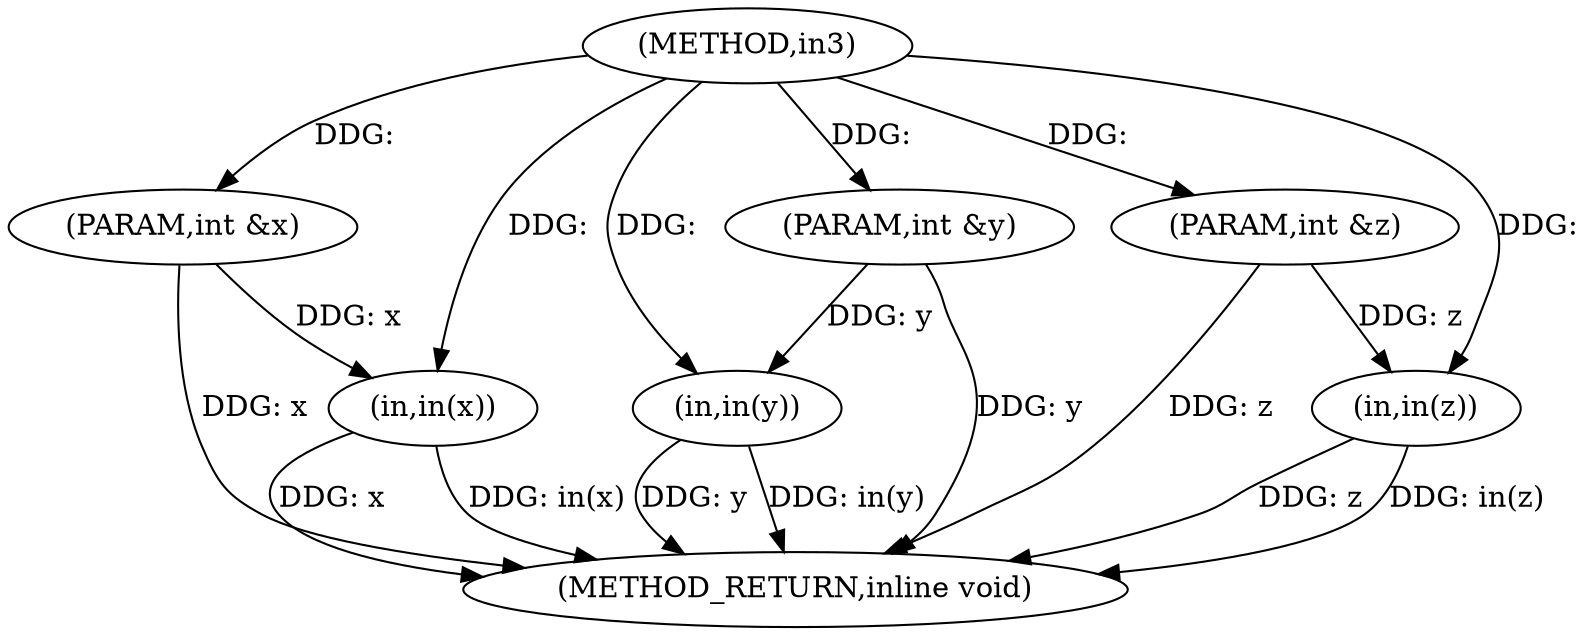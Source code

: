 digraph "in3" {  
"1000171" [label = "(METHOD,in3)" ]
"1000184" [label = "(METHOD_RETURN,inline void)" ]
"1000172" [label = "(PARAM,int &x)" ]
"1000173" [label = "(PARAM,int &y)" ]
"1000174" [label = "(PARAM,int &z)" ]
"1000177" [label = "(in,in(x))" ]
"1000180" [label = "(in,in(y))" ]
"1000182" [label = "(in,in(z))" ]
  "1000172" -> "1000184"  [ label = "DDG: x"] 
  "1000173" -> "1000184"  [ label = "DDG: y"] 
  "1000174" -> "1000184"  [ label = "DDG: z"] 
  "1000177" -> "1000184"  [ label = "DDG: x"] 
  "1000177" -> "1000184"  [ label = "DDG: in(x)"] 
  "1000180" -> "1000184"  [ label = "DDG: y"] 
  "1000180" -> "1000184"  [ label = "DDG: in(y)"] 
  "1000182" -> "1000184"  [ label = "DDG: z"] 
  "1000182" -> "1000184"  [ label = "DDG: in(z)"] 
  "1000171" -> "1000172"  [ label = "DDG: "] 
  "1000171" -> "1000173"  [ label = "DDG: "] 
  "1000171" -> "1000174"  [ label = "DDG: "] 
  "1000172" -> "1000177"  [ label = "DDG: x"] 
  "1000171" -> "1000177"  [ label = "DDG: "] 
  "1000173" -> "1000180"  [ label = "DDG: y"] 
  "1000171" -> "1000180"  [ label = "DDG: "] 
  "1000174" -> "1000182"  [ label = "DDG: z"] 
  "1000171" -> "1000182"  [ label = "DDG: "] 
}
